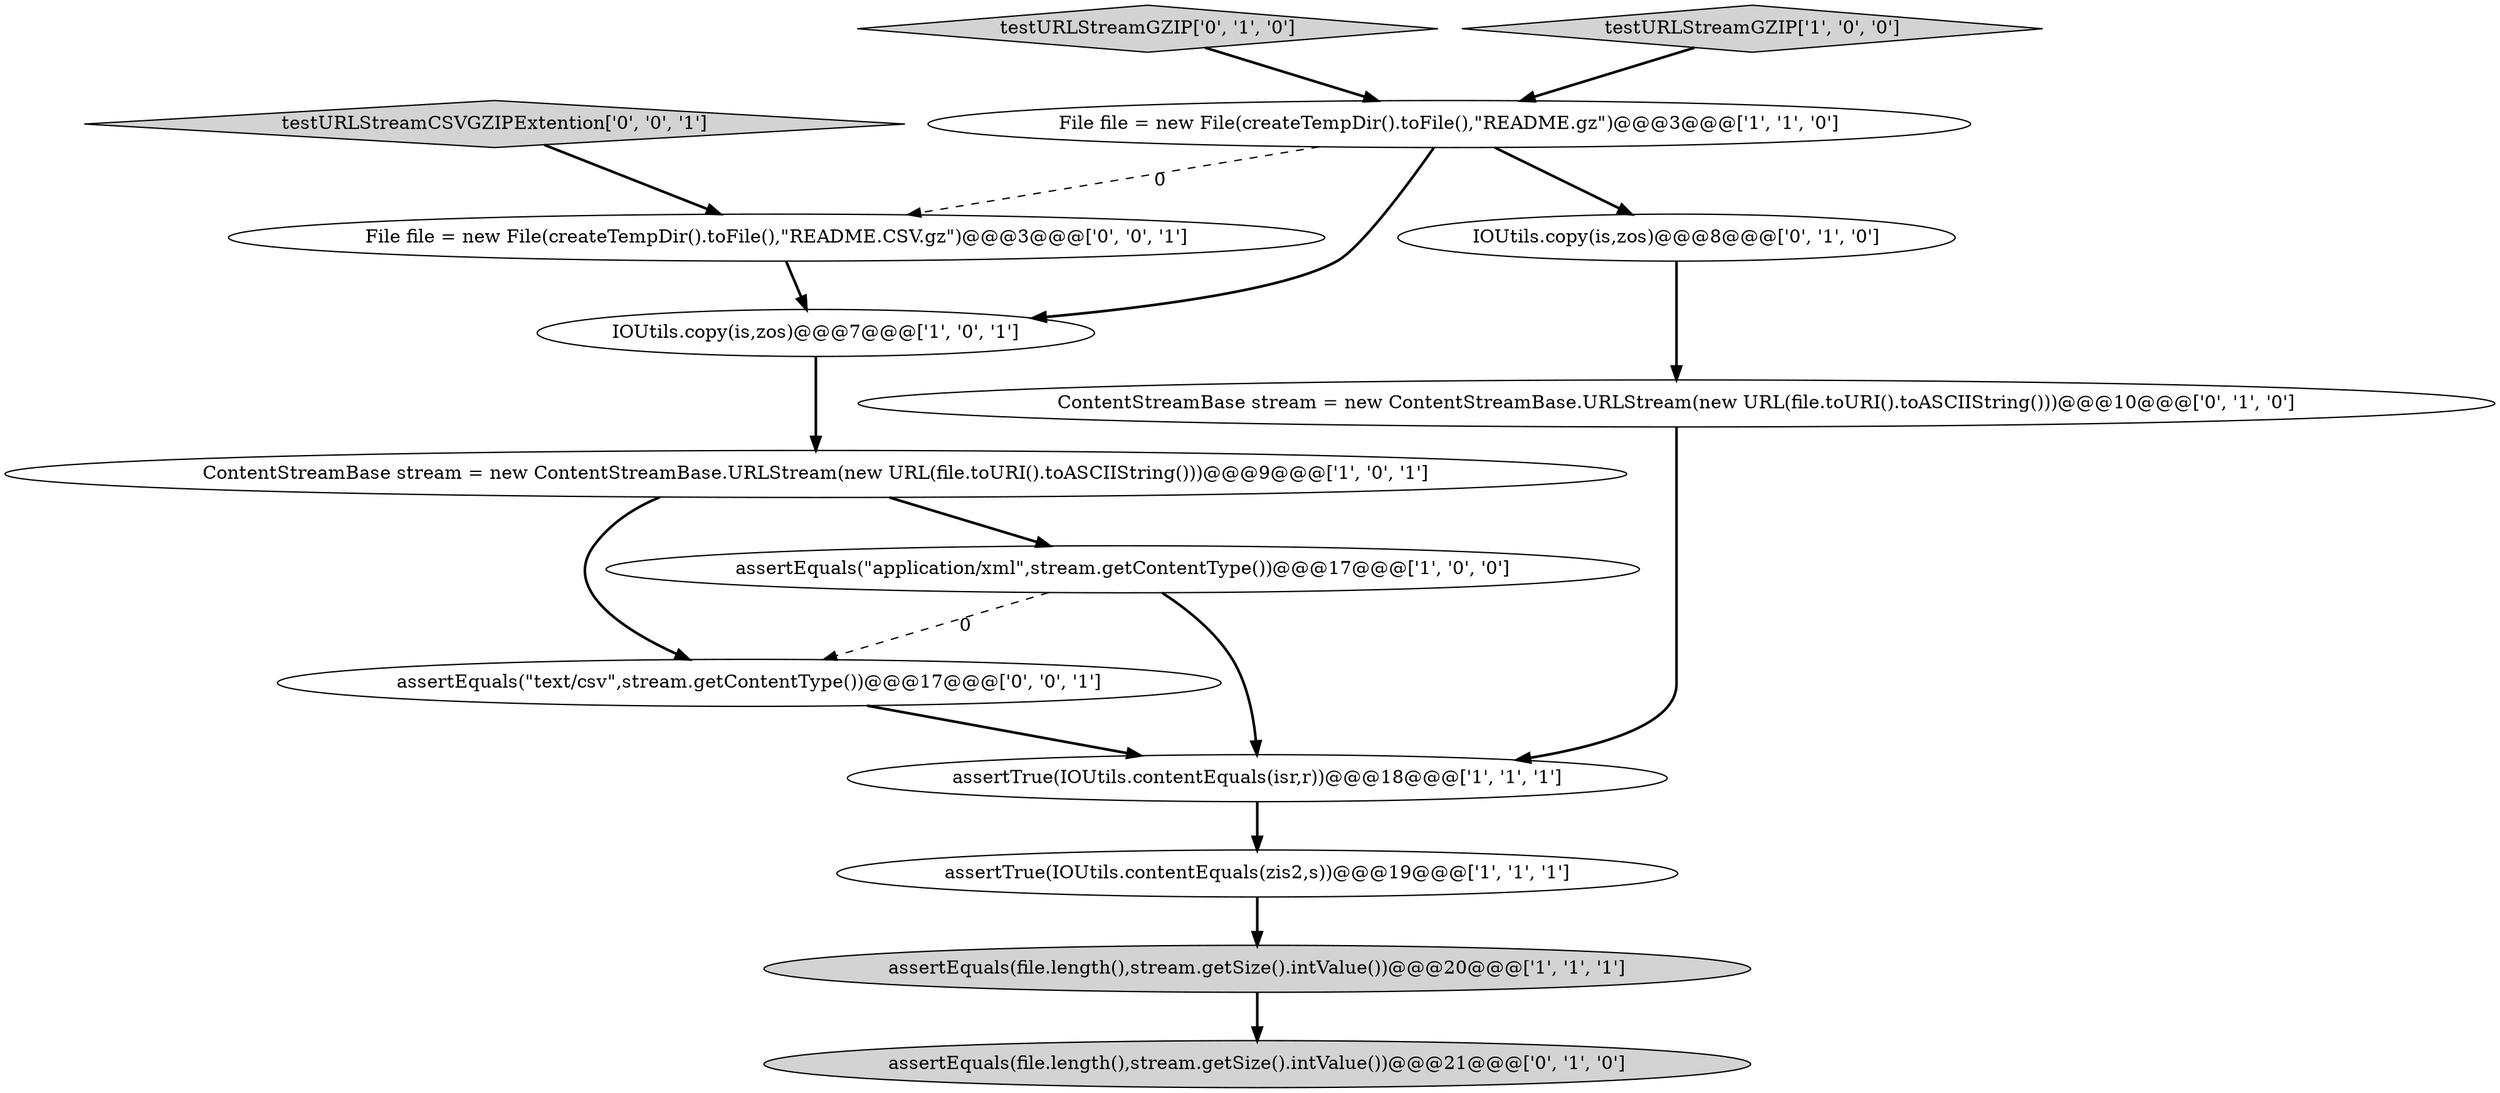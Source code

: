 digraph {
7 [style = filled, label = "assertTrue(IOUtils.contentEquals(zis2,s))@@@19@@@['1', '1', '1']", fillcolor = white, shape = ellipse image = "AAA0AAABBB1BBB"];
10 [style = filled, label = "testURLStreamGZIP['0', '1', '0']", fillcolor = lightgray, shape = diamond image = "AAA0AAABBB2BBB"];
13 [style = filled, label = "File file = new File(createTempDir().toFile(),\"README.CSV.gz\")@@@3@@@['0', '0', '1']", fillcolor = white, shape = ellipse image = "AAA0AAABBB3BBB"];
2 [style = filled, label = "ContentStreamBase stream = new ContentStreamBase.URLStream(new URL(file.toURI().toASCIIString()))@@@9@@@['1', '0', '1']", fillcolor = white, shape = ellipse image = "AAA0AAABBB1BBB"];
12 [style = filled, label = "assertEquals(\"text/csv\",stream.getContentType())@@@17@@@['0', '0', '1']", fillcolor = white, shape = ellipse image = "AAA0AAABBB3BBB"];
6 [style = filled, label = "testURLStreamGZIP['1', '0', '0']", fillcolor = lightgray, shape = diamond image = "AAA0AAABBB1BBB"];
11 [style = filled, label = "assertEquals(file.length(),stream.getSize().intValue())@@@21@@@['0', '1', '0']", fillcolor = lightgray, shape = ellipse image = "AAA0AAABBB2BBB"];
1 [style = filled, label = "IOUtils.copy(is,zos)@@@7@@@['1', '0', '1']", fillcolor = white, shape = ellipse image = "AAA0AAABBB1BBB"];
14 [style = filled, label = "testURLStreamCSVGZIPExtention['0', '0', '1']", fillcolor = lightgray, shape = diamond image = "AAA0AAABBB3BBB"];
3 [style = filled, label = "File file = new File(createTempDir().toFile(),\"README.gz\")@@@3@@@['1', '1', '0']", fillcolor = white, shape = ellipse image = "AAA0AAABBB1BBB"];
9 [style = filled, label = "ContentStreamBase stream = new ContentStreamBase.URLStream(new URL(file.toURI().toASCIIString()))@@@10@@@['0', '1', '0']", fillcolor = white, shape = ellipse image = "AAA0AAABBB2BBB"];
5 [style = filled, label = "assertEquals(file.length(),stream.getSize().intValue())@@@20@@@['1', '1', '1']", fillcolor = lightgray, shape = ellipse image = "AAA0AAABBB1BBB"];
4 [style = filled, label = "assertTrue(IOUtils.contentEquals(isr,r))@@@18@@@['1', '1', '1']", fillcolor = white, shape = ellipse image = "AAA0AAABBB1BBB"];
0 [style = filled, label = "assertEquals(\"application/xml\",stream.getContentType())@@@17@@@['1', '0', '0']", fillcolor = white, shape = ellipse image = "AAA0AAABBB1BBB"];
8 [style = filled, label = "IOUtils.copy(is,zos)@@@8@@@['0', '1', '0']", fillcolor = white, shape = ellipse image = "AAA0AAABBB2BBB"];
6->3 [style = bold, label=""];
13->1 [style = bold, label=""];
10->3 [style = bold, label=""];
1->2 [style = bold, label=""];
2->0 [style = bold, label=""];
7->5 [style = bold, label=""];
5->11 [style = bold, label=""];
14->13 [style = bold, label=""];
0->12 [style = dashed, label="0"];
3->1 [style = bold, label=""];
12->4 [style = bold, label=""];
3->13 [style = dashed, label="0"];
0->4 [style = bold, label=""];
3->8 [style = bold, label=""];
4->7 [style = bold, label=""];
2->12 [style = bold, label=""];
9->4 [style = bold, label=""];
8->9 [style = bold, label=""];
}
